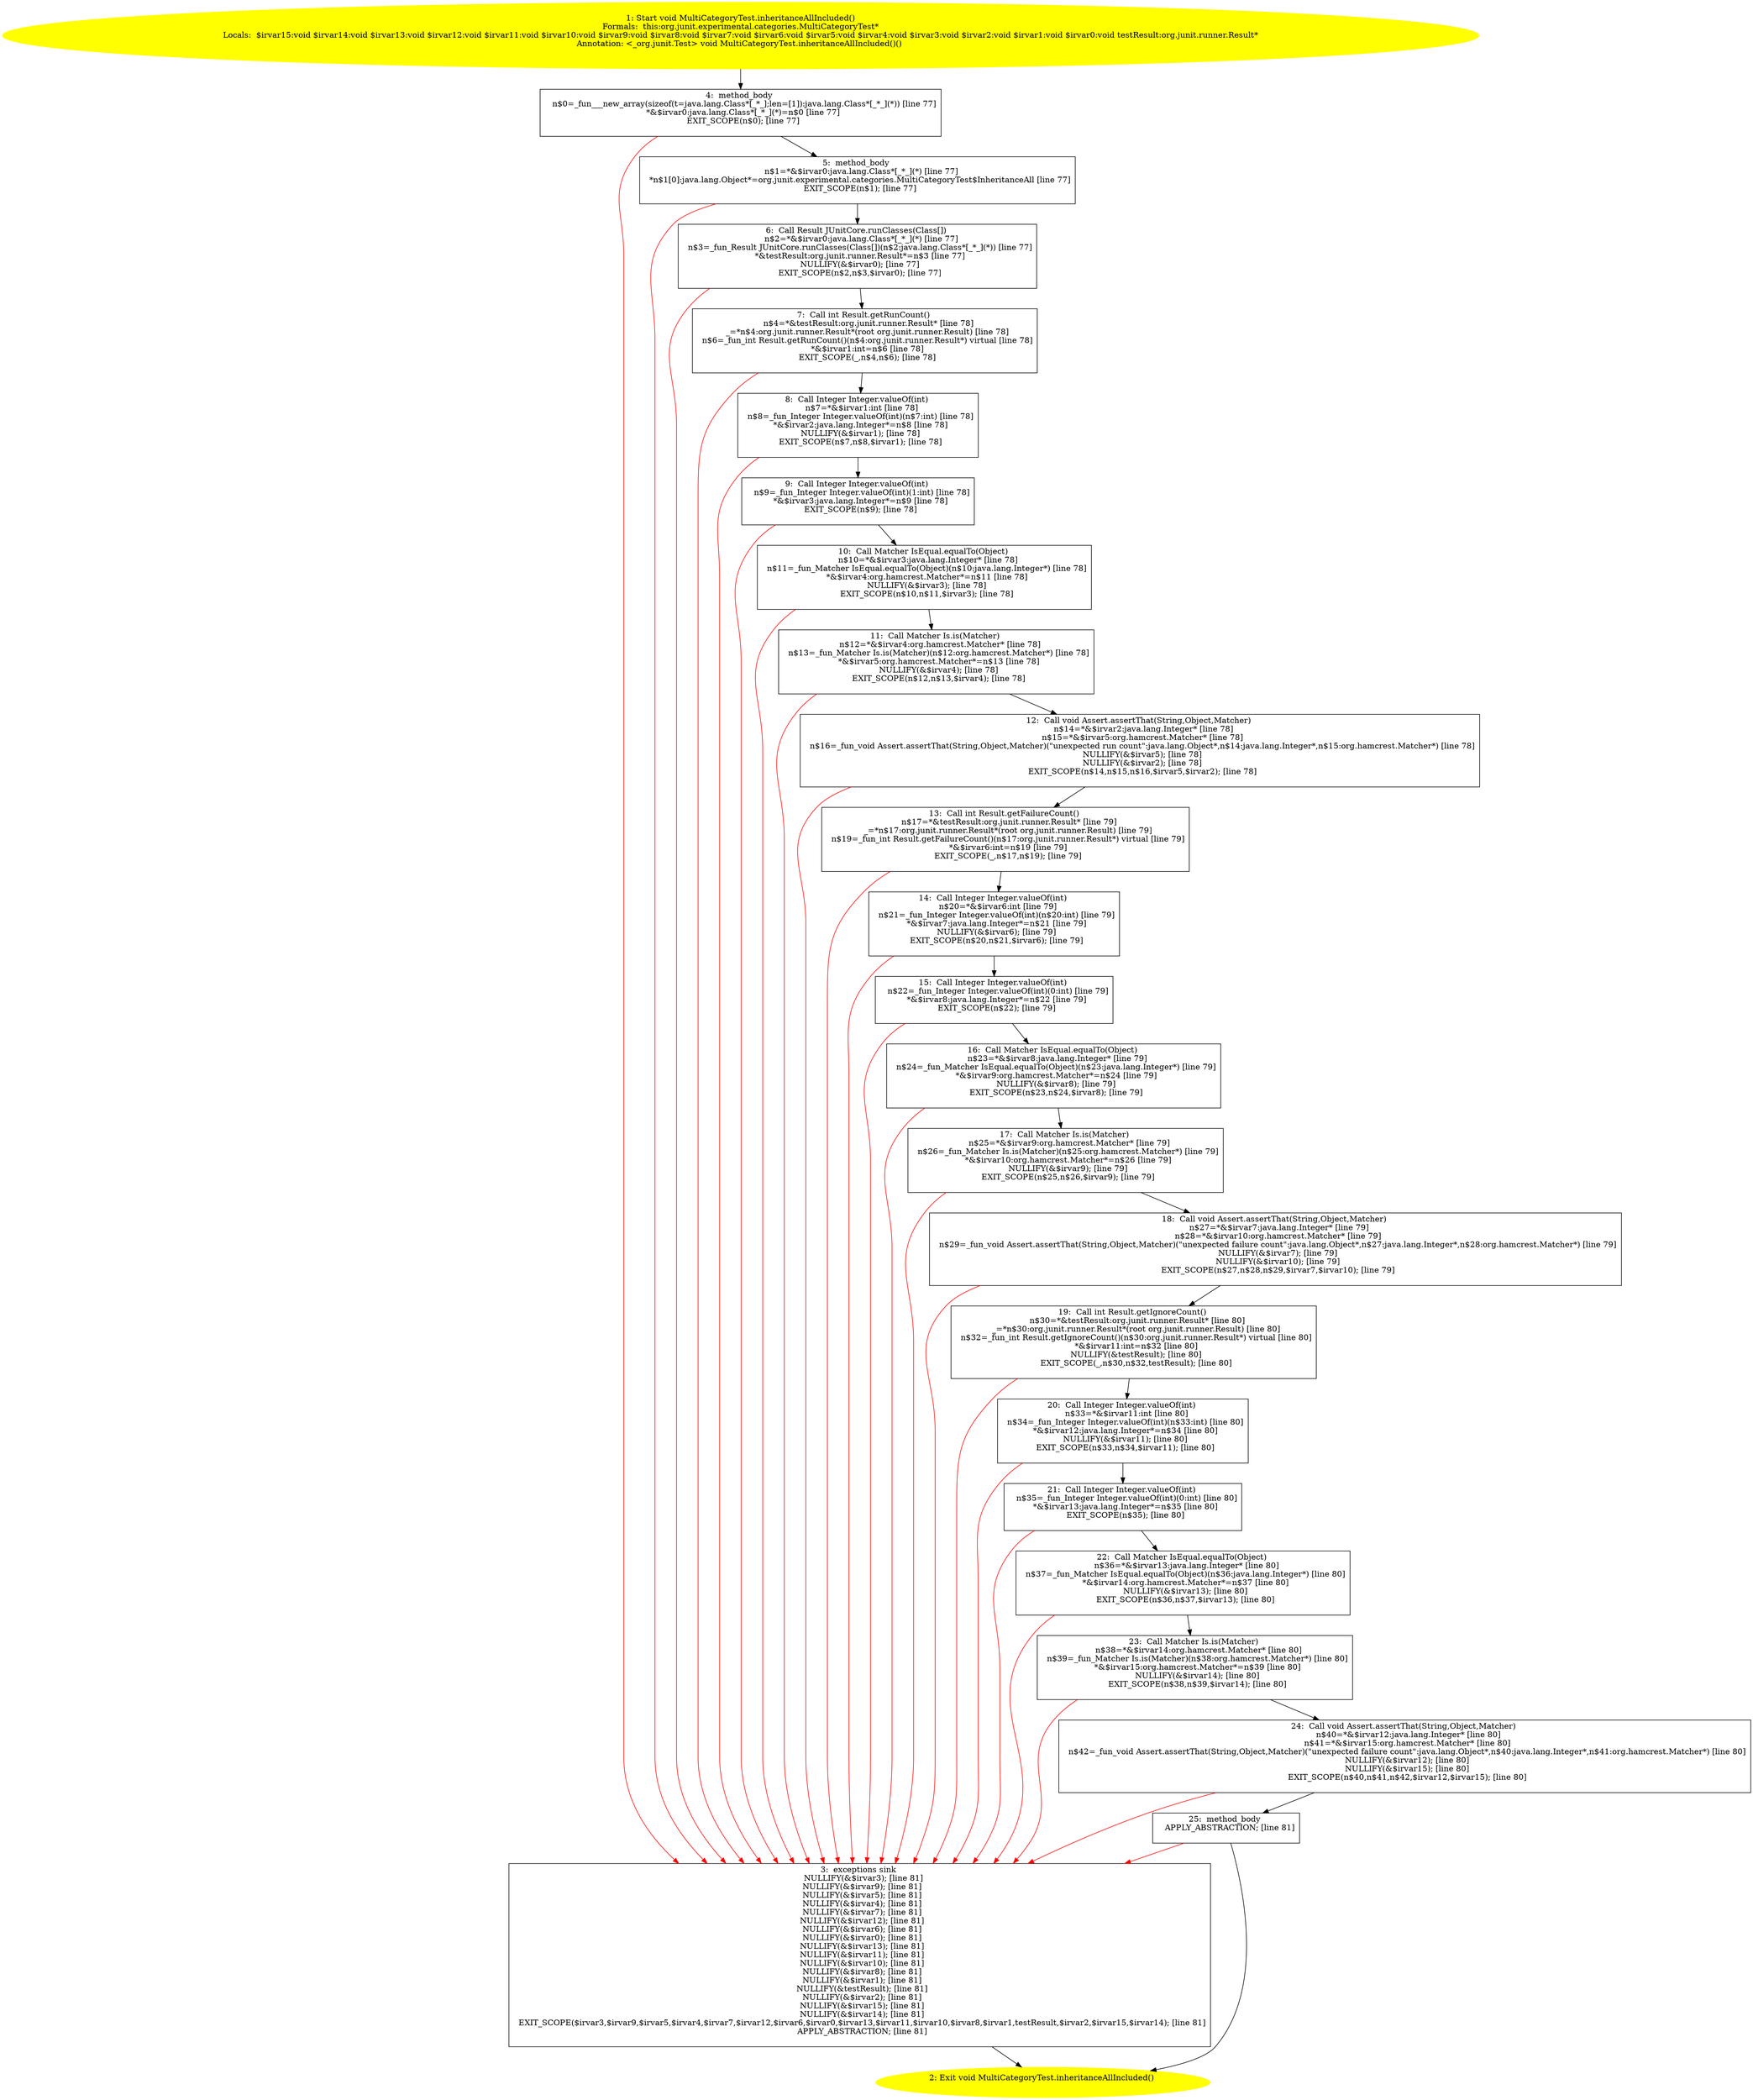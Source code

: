 /* @generated */
digraph cfg {
"org.junit.experimental.categories.MultiCategoryTest.inheritanceAllIncluded():void.57fa9571bcb18bc58c4863d3bae50922_1" [label="1: Start void MultiCategoryTest.inheritanceAllIncluded()\nFormals:  this:org.junit.experimental.categories.MultiCategoryTest*\nLocals:  $irvar15:void $irvar14:void $irvar13:void $irvar12:void $irvar11:void $irvar10:void $irvar9:void $irvar8:void $irvar7:void $irvar6:void $irvar5:void $irvar4:void $irvar3:void $irvar2:void $irvar1:void $irvar0:void testResult:org.junit.runner.Result*\nAnnotation: <_org.junit.Test> void MultiCategoryTest.inheritanceAllIncluded()() \n  " color=yellow style=filled]
	

	 "org.junit.experimental.categories.MultiCategoryTest.inheritanceAllIncluded():void.57fa9571bcb18bc58c4863d3bae50922_1" -> "org.junit.experimental.categories.MultiCategoryTest.inheritanceAllIncluded():void.57fa9571bcb18bc58c4863d3bae50922_4" ;
"org.junit.experimental.categories.MultiCategoryTest.inheritanceAllIncluded():void.57fa9571bcb18bc58c4863d3bae50922_2" [label="2: Exit void MultiCategoryTest.inheritanceAllIncluded() \n  " color=yellow style=filled]
	

"org.junit.experimental.categories.MultiCategoryTest.inheritanceAllIncluded():void.57fa9571bcb18bc58c4863d3bae50922_3" [label="3:  exceptions sink \n   NULLIFY(&$irvar3); [line 81]\n  NULLIFY(&$irvar9); [line 81]\n  NULLIFY(&$irvar5); [line 81]\n  NULLIFY(&$irvar4); [line 81]\n  NULLIFY(&$irvar7); [line 81]\n  NULLIFY(&$irvar12); [line 81]\n  NULLIFY(&$irvar6); [line 81]\n  NULLIFY(&$irvar0); [line 81]\n  NULLIFY(&$irvar13); [line 81]\n  NULLIFY(&$irvar11); [line 81]\n  NULLIFY(&$irvar10); [line 81]\n  NULLIFY(&$irvar8); [line 81]\n  NULLIFY(&$irvar1); [line 81]\n  NULLIFY(&testResult); [line 81]\n  NULLIFY(&$irvar2); [line 81]\n  NULLIFY(&$irvar15); [line 81]\n  NULLIFY(&$irvar14); [line 81]\n  EXIT_SCOPE($irvar3,$irvar9,$irvar5,$irvar4,$irvar7,$irvar12,$irvar6,$irvar0,$irvar13,$irvar11,$irvar10,$irvar8,$irvar1,testResult,$irvar2,$irvar15,$irvar14); [line 81]\n  APPLY_ABSTRACTION; [line 81]\n " shape="box"]
	

	 "org.junit.experimental.categories.MultiCategoryTest.inheritanceAllIncluded():void.57fa9571bcb18bc58c4863d3bae50922_3" -> "org.junit.experimental.categories.MultiCategoryTest.inheritanceAllIncluded():void.57fa9571bcb18bc58c4863d3bae50922_2" ;
"org.junit.experimental.categories.MultiCategoryTest.inheritanceAllIncluded():void.57fa9571bcb18bc58c4863d3bae50922_4" [label="4:  method_body \n   n$0=_fun___new_array(sizeof(t=java.lang.Class*[_*_];len=[1]):java.lang.Class*[_*_](*)) [line 77]\n  *&$irvar0:java.lang.Class*[_*_](*)=n$0 [line 77]\n  EXIT_SCOPE(n$0); [line 77]\n " shape="box"]
	

	 "org.junit.experimental.categories.MultiCategoryTest.inheritanceAllIncluded():void.57fa9571bcb18bc58c4863d3bae50922_4" -> "org.junit.experimental.categories.MultiCategoryTest.inheritanceAllIncluded():void.57fa9571bcb18bc58c4863d3bae50922_5" ;
	 "org.junit.experimental.categories.MultiCategoryTest.inheritanceAllIncluded():void.57fa9571bcb18bc58c4863d3bae50922_4" -> "org.junit.experimental.categories.MultiCategoryTest.inheritanceAllIncluded():void.57fa9571bcb18bc58c4863d3bae50922_3" [color="red" ];
"org.junit.experimental.categories.MultiCategoryTest.inheritanceAllIncluded():void.57fa9571bcb18bc58c4863d3bae50922_5" [label="5:  method_body \n   n$1=*&$irvar0:java.lang.Class*[_*_](*) [line 77]\n  *n$1[0]:java.lang.Object*=org.junit.experimental.categories.MultiCategoryTest$InheritanceAll [line 77]\n  EXIT_SCOPE(n$1); [line 77]\n " shape="box"]
	

	 "org.junit.experimental.categories.MultiCategoryTest.inheritanceAllIncluded():void.57fa9571bcb18bc58c4863d3bae50922_5" -> "org.junit.experimental.categories.MultiCategoryTest.inheritanceAllIncluded():void.57fa9571bcb18bc58c4863d3bae50922_6" ;
	 "org.junit.experimental.categories.MultiCategoryTest.inheritanceAllIncluded():void.57fa9571bcb18bc58c4863d3bae50922_5" -> "org.junit.experimental.categories.MultiCategoryTest.inheritanceAllIncluded():void.57fa9571bcb18bc58c4863d3bae50922_3" [color="red" ];
"org.junit.experimental.categories.MultiCategoryTest.inheritanceAllIncluded():void.57fa9571bcb18bc58c4863d3bae50922_6" [label="6:  Call Result JUnitCore.runClasses(Class[]) \n   n$2=*&$irvar0:java.lang.Class*[_*_](*) [line 77]\n  n$3=_fun_Result JUnitCore.runClasses(Class[])(n$2:java.lang.Class*[_*_](*)) [line 77]\n  *&testResult:org.junit.runner.Result*=n$3 [line 77]\n  NULLIFY(&$irvar0); [line 77]\n  EXIT_SCOPE(n$2,n$3,$irvar0); [line 77]\n " shape="box"]
	

	 "org.junit.experimental.categories.MultiCategoryTest.inheritanceAllIncluded():void.57fa9571bcb18bc58c4863d3bae50922_6" -> "org.junit.experimental.categories.MultiCategoryTest.inheritanceAllIncluded():void.57fa9571bcb18bc58c4863d3bae50922_7" ;
	 "org.junit.experimental.categories.MultiCategoryTest.inheritanceAllIncluded():void.57fa9571bcb18bc58c4863d3bae50922_6" -> "org.junit.experimental.categories.MultiCategoryTest.inheritanceAllIncluded():void.57fa9571bcb18bc58c4863d3bae50922_3" [color="red" ];
"org.junit.experimental.categories.MultiCategoryTest.inheritanceAllIncluded():void.57fa9571bcb18bc58c4863d3bae50922_7" [label="7:  Call int Result.getRunCount() \n   n$4=*&testResult:org.junit.runner.Result* [line 78]\n  _=*n$4:org.junit.runner.Result*(root org.junit.runner.Result) [line 78]\n  n$6=_fun_int Result.getRunCount()(n$4:org.junit.runner.Result*) virtual [line 78]\n  *&$irvar1:int=n$6 [line 78]\n  EXIT_SCOPE(_,n$4,n$6); [line 78]\n " shape="box"]
	

	 "org.junit.experimental.categories.MultiCategoryTest.inheritanceAllIncluded():void.57fa9571bcb18bc58c4863d3bae50922_7" -> "org.junit.experimental.categories.MultiCategoryTest.inheritanceAllIncluded():void.57fa9571bcb18bc58c4863d3bae50922_8" ;
	 "org.junit.experimental.categories.MultiCategoryTest.inheritanceAllIncluded():void.57fa9571bcb18bc58c4863d3bae50922_7" -> "org.junit.experimental.categories.MultiCategoryTest.inheritanceAllIncluded():void.57fa9571bcb18bc58c4863d3bae50922_3" [color="red" ];
"org.junit.experimental.categories.MultiCategoryTest.inheritanceAllIncluded():void.57fa9571bcb18bc58c4863d3bae50922_8" [label="8:  Call Integer Integer.valueOf(int) \n   n$7=*&$irvar1:int [line 78]\n  n$8=_fun_Integer Integer.valueOf(int)(n$7:int) [line 78]\n  *&$irvar2:java.lang.Integer*=n$8 [line 78]\n  NULLIFY(&$irvar1); [line 78]\n  EXIT_SCOPE(n$7,n$8,$irvar1); [line 78]\n " shape="box"]
	

	 "org.junit.experimental.categories.MultiCategoryTest.inheritanceAllIncluded():void.57fa9571bcb18bc58c4863d3bae50922_8" -> "org.junit.experimental.categories.MultiCategoryTest.inheritanceAllIncluded():void.57fa9571bcb18bc58c4863d3bae50922_9" ;
	 "org.junit.experimental.categories.MultiCategoryTest.inheritanceAllIncluded():void.57fa9571bcb18bc58c4863d3bae50922_8" -> "org.junit.experimental.categories.MultiCategoryTest.inheritanceAllIncluded():void.57fa9571bcb18bc58c4863d3bae50922_3" [color="red" ];
"org.junit.experimental.categories.MultiCategoryTest.inheritanceAllIncluded():void.57fa9571bcb18bc58c4863d3bae50922_9" [label="9:  Call Integer Integer.valueOf(int) \n   n$9=_fun_Integer Integer.valueOf(int)(1:int) [line 78]\n  *&$irvar3:java.lang.Integer*=n$9 [line 78]\n  EXIT_SCOPE(n$9); [line 78]\n " shape="box"]
	

	 "org.junit.experimental.categories.MultiCategoryTest.inheritanceAllIncluded():void.57fa9571bcb18bc58c4863d3bae50922_9" -> "org.junit.experimental.categories.MultiCategoryTest.inheritanceAllIncluded():void.57fa9571bcb18bc58c4863d3bae50922_10" ;
	 "org.junit.experimental.categories.MultiCategoryTest.inheritanceAllIncluded():void.57fa9571bcb18bc58c4863d3bae50922_9" -> "org.junit.experimental.categories.MultiCategoryTest.inheritanceAllIncluded():void.57fa9571bcb18bc58c4863d3bae50922_3" [color="red" ];
"org.junit.experimental.categories.MultiCategoryTest.inheritanceAllIncluded():void.57fa9571bcb18bc58c4863d3bae50922_10" [label="10:  Call Matcher IsEqual.equalTo(Object) \n   n$10=*&$irvar3:java.lang.Integer* [line 78]\n  n$11=_fun_Matcher IsEqual.equalTo(Object)(n$10:java.lang.Integer*) [line 78]\n  *&$irvar4:org.hamcrest.Matcher*=n$11 [line 78]\n  NULLIFY(&$irvar3); [line 78]\n  EXIT_SCOPE(n$10,n$11,$irvar3); [line 78]\n " shape="box"]
	

	 "org.junit.experimental.categories.MultiCategoryTest.inheritanceAllIncluded():void.57fa9571bcb18bc58c4863d3bae50922_10" -> "org.junit.experimental.categories.MultiCategoryTest.inheritanceAllIncluded():void.57fa9571bcb18bc58c4863d3bae50922_11" ;
	 "org.junit.experimental.categories.MultiCategoryTest.inheritanceAllIncluded():void.57fa9571bcb18bc58c4863d3bae50922_10" -> "org.junit.experimental.categories.MultiCategoryTest.inheritanceAllIncluded():void.57fa9571bcb18bc58c4863d3bae50922_3" [color="red" ];
"org.junit.experimental.categories.MultiCategoryTest.inheritanceAllIncluded():void.57fa9571bcb18bc58c4863d3bae50922_11" [label="11:  Call Matcher Is.is(Matcher) \n   n$12=*&$irvar4:org.hamcrest.Matcher* [line 78]\n  n$13=_fun_Matcher Is.is(Matcher)(n$12:org.hamcrest.Matcher*) [line 78]\n  *&$irvar5:org.hamcrest.Matcher*=n$13 [line 78]\n  NULLIFY(&$irvar4); [line 78]\n  EXIT_SCOPE(n$12,n$13,$irvar4); [line 78]\n " shape="box"]
	

	 "org.junit.experimental.categories.MultiCategoryTest.inheritanceAllIncluded():void.57fa9571bcb18bc58c4863d3bae50922_11" -> "org.junit.experimental.categories.MultiCategoryTest.inheritanceAllIncluded():void.57fa9571bcb18bc58c4863d3bae50922_12" ;
	 "org.junit.experimental.categories.MultiCategoryTest.inheritanceAllIncluded():void.57fa9571bcb18bc58c4863d3bae50922_11" -> "org.junit.experimental.categories.MultiCategoryTest.inheritanceAllIncluded():void.57fa9571bcb18bc58c4863d3bae50922_3" [color="red" ];
"org.junit.experimental.categories.MultiCategoryTest.inheritanceAllIncluded():void.57fa9571bcb18bc58c4863d3bae50922_12" [label="12:  Call void Assert.assertThat(String,Object,Matcher) \n   n$14=*&$irvar2:java.lang.Integer* [line 78]\n  n$15=*&$irvar5:org.hamcrest.Matcher* [line 78]\n  n$16=_fun_void Assert.assertThat(String,Object,Matcher)(\"unexpected run count\":java.lang.Object*,n$14:java.lang.Integer*,n$15:org.hamcrest.Matcher*) [line 78]\n  NULLIFY(&$irvar5); [line 78]\n  NULLIFY(&$irvar2); [line 78]\n  EXIT_SCOPE(n$14,n$15,n$16,$irvar5,$irvar2); [line 78]\n " shape="box"]
	

	 "org.junit.experimental.categories.MultiCategoryTest.inheritanceAllIncluded():void.57fa9571bcb18bc58c4863d3bae50922_12" -> "org.junit.experimental.categories.MultiCategoryTest.inheritanceAllIncluded():void.57fa9571bcb18bc58c4863d3bae50922_13" ;
	 "org.junit.experimental.categories.MultiCategoryTest.inheritanceAllIncluded():void.57fa9571bcb18bc58c4863d3bae50922_12" -> "org.junit.experimental.categories.MultiCategoryTest.inheritanceAllIncluded():void.57fa9571bcb18bc58c4863d3bae50922_3" [color="red" ];
"org.junit.experimental.categories.MultiCategoryTest.inheritanceAllIncluded():void.57fa9571bcb18bc58c4863d3bae50922_13" [label="13:  Call int Result.getFailureCount() \n   n$17=*&testResult:org.junit.runner.Result* [line 79]\n  _=*n$17:org.junit.runner.Result*(root org.junit.runner.Result) [line 79]\n  n$19=_fun_int Result.getFailureCount()(n$17:org.junit.runner.Result*) virtual [line 79]\n  *&$irvar6:int=n$19 [line 79]\n  EXIT_SCOPE(_,n$17,n$19); [line 79]\n " shape="box"]
	

	 "org.junit.experimental.categories.MultiCategoryTest.inheritanceAllIncluded():void.57fa9571bcb18bc58c4863d3bae50922_13" -> "org.junit.experimental.categories.MultiCategoryTest.inheritanceAllIncluded():void.57fa9571bcb18bc58c4863d3bae50922_14" ;
	 "org.junit.experimental.categories.MultiCategoryTest.inheritanceAllIncluded():void.57fa9571bcb18bc58c4863d3bae50922_13" -> "org.junit.experimental.categories.MultiCategoryTest.inheritanceAllIncluded():void.57fa9571bcb18bc58c4863d3bae50922_3" [color="red" ];
"org.junit.experimental.categories.MultiCategoryTest.inheritanceAllIncluded():void.57fa9571bcb18bc58c4863d3bae50922_14" [label="14:  Call Integer Integer.valueOf(int) \n   n$20=*&$irvar6:int [line 79]\n  n$21=_fun_Integer Integer.valueOf(int)(n$20:int) [line 79]\n  *&$irvar7:java.lang.Integer*=n$21 [line 79]\n  NULLIFY(&$irvar6); [line 79]\n  EXIT_SCOPE(n$20,n$21,$irvar6); [line 79]\n " shape="box"]
	

	 "org.junit.experimental.categories.MultiCategoryTest.inheritanceAllIncluded():void.57fa9571bcb18bc58c4863d3bae50922_14" -> "org.junit.experimental.categories.MultiCategoryTest.inheritanceAllIncluded():void.57fa9571bcb18bc58c4863d3bae50922_15" ;
	 "org.junit.experimental.categories.MultiCategoryTest.inheritanceAllIncluded():void.57fa9571bcb18bc58c4863d3bae50922_14" -> "org.junit.experimental.categories.MultiCategoryTest.inheritanceAllIncluded():void.57fa9571bcb18bc58c4863d3bae50922_3" [color="red" ];
"org.junit.experimental.categories.MultiCategoryTest.inheritanceAllIncluded():void.57fa9571bcb18bc58c4863d3bae50922_15" [label="15:  Call Integer Integer.valueOf(int) \n   n$22=_fun_Integer Integer.valueOf(int)(0:int) [line 79]\n  *&$irvar8:java.lang.Integer*=n$22 [line 79]\n  EXIT_SCOPE(n$22); [line 79]\n " shape="box"]
	

	 "org.junit.experimental.categories.MultiCategoryTest.inheritanceAllIncluded():void.57fa9571bcb18bc58c4863d3bae50922_15" -> "org.junit.experimental.categories.MultiCategoryTest.inheritanceAllIncluded():void.57fa9571bcb18bc58c4863d3bae50922_16" ;
	 "org.junit.experimental.categories.MultiCategoryTest.inheritanceAllIncluded():void.57fa9571bcb18bc58c4863d3bae50922_15" -> "org.junit.experimental.categories.MultiCategoryTest.inheritanceAllIncluded():void.57fa9571bcb18bc58c4863d3bae50922_3" [color="red" ];
"org.junit.experimental.categories.MultiCategoryTest.inheritanceAllIncluded():void.57fa9571bcb18bc58c4863d3bae50922_16" [label="16:  Call Matcher IsEqual.equalTo(Object) \n   n$23=*&$irvar8:java.lang.Integer* [line 79]\n  n$24=_fun_Matcher IsEqual.equalTo(Object)(n$23:java.lang.Integer*) [line 79]\n  *&$irvar9:org.hamcrest.Matcher*=n$24 [line 79]\n  NULLIFY(&$irvar8); [line 79]\n  EXIT_SCOPE(n$23,n$24,$irvar8); [line 79]\n " shape="box"]
	

	 "org.junit.experimental.categories.MultiCategoryTest.inheritanceAllIncluded():void.57fa9571bcb18bc58c4863d3bae50922_16" -> "org.junit.experimental.categories.MultiCategoryTest.inheritanceAllIncluded():void.57fa9571bcb18bc58c4863d3bae50922_17" ;
	 "org.junit.experimental.categories.MultiCategoryTest.inheritanceAllIncluded():void.57fa9571bcb18bc58c4863d3bae50922_16" -> "org.junit.experimental.categories.MultiCategoryTest.inheritanceAllIncluded():void.57fa9571bcb18bc58c4863d3bae50922_3" [color="red" ];
"org.junit.experimental.categories.MultiCategoryTest.inheritanceAllIncluded():void.57fa9571bcb18bc58c4863d3bae50922_17" [label="17:  Call Matcher Is.is(Matcher) \n   n$25=*&$irvar9:org.hamcrest.Matcher* [line 79]\n  n$26=_fun_Matcher Is.is(Matcher)(n$25:org.hamcrest.Matcher*) [line 79]\n  *&$irvar10:org.hamcrest.Matcher*=n$26 [line 79]\n  NULLIFY(&$irvar9); [line 79]\n  EXIT_SCOPE(n$25,n$26,$irvar9); [line 79]\n " shape="box"]
	

	 "org.junit.experimental.categories.MultiCategoryTest.inheritanceAllIncluded():void.57fa9571bcb18bc58c4863d3bae50922_17" -> "org.junit.experimental.categories.MultiCategoryTest.inheritanceAllIncluded():void.57fa9571bcb18bc58c4863d3bae50922_18" ;
	 "org.junit.experimental.categories.MultiCategoryTest.inheritanceAllIncluded():void.57fa9571bcb18bc58c4863d3bae50922_17" -> "org.junit.experimental.categories.MultiCategoryTest.inheritanceAllIncluded():void.57fa9571bcb18bc58c4863d3bae50922_3" [color="red" ];
"org.junit.experimental.categories.MultiCategoryTest.inheritanceAllIncluded():void.57fa9571bcb18bc58c4863d3bae50922_18" [label="18:  Call void Assert.assertThat(String,Object,Matcher) \n   n$27=*&$irvar7:java.lang.Integer* [line 79]\n  n$28=*&$irvar10:org.hamcrest.Matcher* [line 79]\n  n$29=_fun_void Assert.assertThat(String,Object,Matcher)(\"unexpected failure count\":java.lang.Object*,n$27:java.lang.Integer*,n$28:org.hamcrest.Matcher*) [line 79]\n  NULLIFY(&$irvar7); [line 79]\n  NULLIFY(&$irvar10); [line 79]\n  EXIT_SCOPE(n$27,n$28,n$29,$irvar7,$irvar10); [line 79]\n " shape="box"]
	

	 "org.junit.experimental.categories.MultiCategoryTest.inheritanceAllIncluded():void.57fa9571bcb18bc58c4863d3bae50922_18" -> "org.junit.experimental.categories.MultiCategoryTest.inheritanceAllIncluded():void.57fa9571bcb18bc58c4863d3bae50922_19" ;
	 "org.junit.experimental.categories.MultiCategoryTest.inheritanceAllIncluded():void.57fa9571bcb18bc58c4863d3bae50922_18" -> "org.junit.experimental.categories.MultiCategoryTest.inheritanceAllIncluded():void.57fa9571bcb18bc58c4863d3bae50922_3" [color="red" ];
"org.junit.experimental.categories.MultiCategoryTest.inheritanceAllIncluded():void.57fa9571bcb18bc58c4863d3bae50922_19" [label="19:  Call int Result.getIgnoreCount() \n   n$30=*&testResult:org.junit.runner.Result* [line 80]\n  _=*n$30:org.junit.runner.Result*(root org.junit.runner.Result) [line 80]\n  n$32=_fun_int Result.getIgnoreCount()(n$30:org.junit.runner.Result*) virtual [line 80]\n  *&$irvar11:int=n$32 [line 80]\n  NULLIFY(&testResult); [line 80]\n  EXIT_SCOPE(_,n$30,n$32,testResult); [line 80]\n " shape="box"]
	

	 "org.junit.experimental.categories.MultiCategoryTest.inheritanceAllIncluded():void.57fa9571bcb18bc58c4863d3bae50922_19" -> "org.junit.experimental.categories.MultiCategoryTest.inheritanceAllIncluded():void.57fa9571bcb18bc58c4863d3bae50922_20" ;
	 "org.junit.experimental.categories.MultiCategoryTest.inheritanceAllIncluded():void.57fa9571bcb18bc58c4863d3bae50922_19" -> "org.junit.experimental.categories.MultiCategoryTest.inheritanceAllIncluded():void.57fa9571bcb18bc58c4863d3bae50922_3" [color="red" ];
"org.junit.experimental.categories.MultiCategoryTest.inheritanceAllIncluded():void.57fa9571bcb18bc58c4863d3bae50922_20" [label="20:  Call Integer Integer.valueOf(int) \n   n$33=*&$irvar11:int [line 80]\n  n$34=_fun_Integer Integer.valueOf(int)(n$33:int) [line 80]\n  *&$irvar12:java.lang.Integer*=n$34 [line 80]\n  NULLIFY(&$irvar11); [line 80]\n  EXIT_SCOPE(n$33,n$34,$irvar11); [line 80]\n " shape="box"]
	

	 "org.junit.experimental.categories.MultiCategoryTest.inheritanceAllIncluded():void.57fa9571bcb18bc58c4863d3bae50922_20" -> "org.junit.experimental.categories.MultiCategoryTest.inheritanceAllIncluded():void.57fa9571bcb18bc58c4863d3bae50922_21" ;
	 "org.junit.experimental.categories.MultiCategoryTest.inheritanceAllIncluded():void.57fa9571bcb18bc58c4863d3bae50922_20" -> "org.junit.experimental.categories.MultiCategoryTest.inheritanceAllIncluded():void.57fa9571bcb18bc58c4863d3bae50922_3" [color="red" ];
"org.junit.experimental.categories.MultiCategoryTest.inheritanceAllIncluded():void.57fa9571bcb18bc58c4863d3bae50922_21" [label="21:  Call Integer Integer.valueOf(int) \n   n$35=_fun_Integer Integer.valueOf(int)(0:int) [line 80]\n  *&$irvar13:java.lang.Integer*=n$35 [line 80]\n  EXIT_SCOPE(n$35); [line 80]\n " shape="box"]
	

	 "org.junit.experimental.categories.MultiCategoryTest.inheritanceAllIncluded():void.57fa9571bcb18bc58c4863d3bae50922_21" -> "org.junit.experimental.categories.MultiCategoryTest.inheritanceAllIncluded():void.57fa9571bcb18bc58c4863d3bae50922_22" ;
	 "org.junit.experimental.categories.MultiCategoryTest.inheritanceAllIncluded():void.57fa9571bcb18bc58c4863d3bae50922_21" -> "org.junit.experimental.categories.MultiCategoryTest.inheritanceAllIncluded():void.57fa9571bcb18bc58c4863d3bae50922_3" [color="red" ];
"org.junit.experimental.categories.MultiCategoryTest.inheritanceAllIncluded():void.57fa9571bcb18bc58c4863d3bae50922_22" [label="22:  Call Matcher IsEqual.equalTo(Object) \n   n$36=*&$irvar13:java.lang.Integer* [line 80]\n  n$37=_fun_Matcher IsEqual.equalTo(Object)(n$36:java.lang.Integer*) [line 80]\n  *&$irvar14:org.hamcrest.Matcher*=n$37 [line 80]\n  NULLIFY(&$irvar13); [line 80]\n  EXIT_SCOPE(n$36,n$37,$irvar13); [line 80]\n " shape="box"]
	

	 "org.junit.experimental.categories.MultiCategoryTest.inheritanceAllIncluded():void.57fa9571bcb18bc58c4863d3bae50922_22" -> "org.junit.experimental.categories.MultiCategoryTest.inheritanceAllIncluded():void.57fa9571bcb18bc58c4863d3bae50922_23" ;
	 "org.junit.experimental.categories.MultiCategoryTest.inheritanceAllIncluded():void.57fa9571bcb18bc58c4863d3bae50922_22" -> "org.junit.experimental.categories.MultiCategoryTest.inheritanceAllIncluded():void.57fa9571bcb18bc58c4863d3bae50922_3" [color="red" ];
"org.junit.experimental.categories.MultiCategoryTest.inheritanceAllIncluded():void.57fa9571bcb18bc58c4863d3bae50922_23" [label="23:  Call Matcher Is.is(Matcher) \n   n$38=*&$irvar14:org.hamcrest.Matcher* [line 80]\n  n$39=_fun_Matcher Is.is(Matcher)(n$38:org.hamcrest.Matcher*) [line 80]\n  *&$irvar15:org.hamcrest.Matcher*=n$39 [line 80]\n  NULLIFY(&$irvar14); [line 80]\n  EXIT_SCOPE(n$38,n$39,$irvar14); [line 80]\n " shape="box"]
	

	 "org.junit.experimental.categories.MultiCategoryTest.inheritanceAllIncluded():void.57fa9571bcb18bc58c4863d3bae50922_23" -> "org.junit.experimental.categories.MultiCategoryTest.inheritanceAllIncluded():void.57fa9571bcb18bc58c4863d3bae50922_24" ;
	 "org.junit.experimental.categories.MultiCategoryTest.inheritanceAllIncluded():void.57fa9571bcb18bc58c4863d3bae50922_23" -> "org.junit.experimental.categories.MultiCategoryTest.inheritanceAllIncluded():void.57fa9571bcb18bc58c4863d3bae50922_3" [color="red" ];
"org.junit.experimental.categories.MultiCategoryTest.inheritanceAllIncluded():void.57fa9571bcb18bc58c4863d3bae50922_24" [label="24:  Call void Assert.assertThat(String,Object,Matcher) \n   n$40=*&$irvar12:java.lang.Integer* [line 80]\n  n$41=*&$irvar15:org.hamcrest.Matcher* [line 80]\n  n$42=_fun_void Assert.assertThat(String,Object,Matcher)(\"unexpected failure count\":java.lang.Object*,n$40:java.lang.Integer*,n$41:org.hamcrest.Matcher*) [line 80]\n  NULLIFY(&$irvar12); [line 80]\n  NULLIFY(&$irvar15); [line 80]\n  EXIT_SCOPE(n$40,n$41,n$42,$irvar12,$irvar15); [line 80]\n " shape="box"]
	

	 "org.junit.experimental.categories.MultiCategoryTest.inheritanceAllIncluded():void.57fa9571bcb18bc58c4863d3bae50922_24" -> "org.junit.experimental.categories.MultiCategoryTest.inheritanceAllIncluded():void.57fa9571bcb18bc58c4863d3bae50922_25" ;
	 "org.junit.experimental.categories.MultiCategoryTest.inheritanceAllIncluded():void.57fa9571bcb18bc58c4863d3bae50922_24" -> "org.junit.experimental.categories.MultiCategoryTest.inheritanceAllIncluded():void.57fa9571bcb18bc58c4863d3bae50922_3" [color="red" ];
"org.junit.experimental.categories.MultiCategoryTest.inheritanceAllIncluded():void.57fa9571bcb18bc58c4863d3bae50922_25" [label="25:  method_body \n   APPLY_ABSTRACTION; [line 81]\n " shape="box"]
	

	 "org.junit.experimental.categories.MultiCategoryTest.inheritanceAllIncluded():void.57fa9571bcb18bc58c4863d3bae50922_25" -> "org.junit.experimental.categories.MultiCategoryTest.inheritanceAllIncluded():void.57fa9571bcb18bc58c4863d3bae50922_2" ;
	 "org.junit.experimental.categories.MultiCategoryTest.inheritanceAllIncluded():void.57fa9571bcb18bc58c4863d3bae50922_25" -> "org.junit.experimental.categories.MultiCategoryTest.inheritanceAllIncluded():void.57fa9571bcb18bc58c4863d3bae50922_3" [color="red" ];
}
